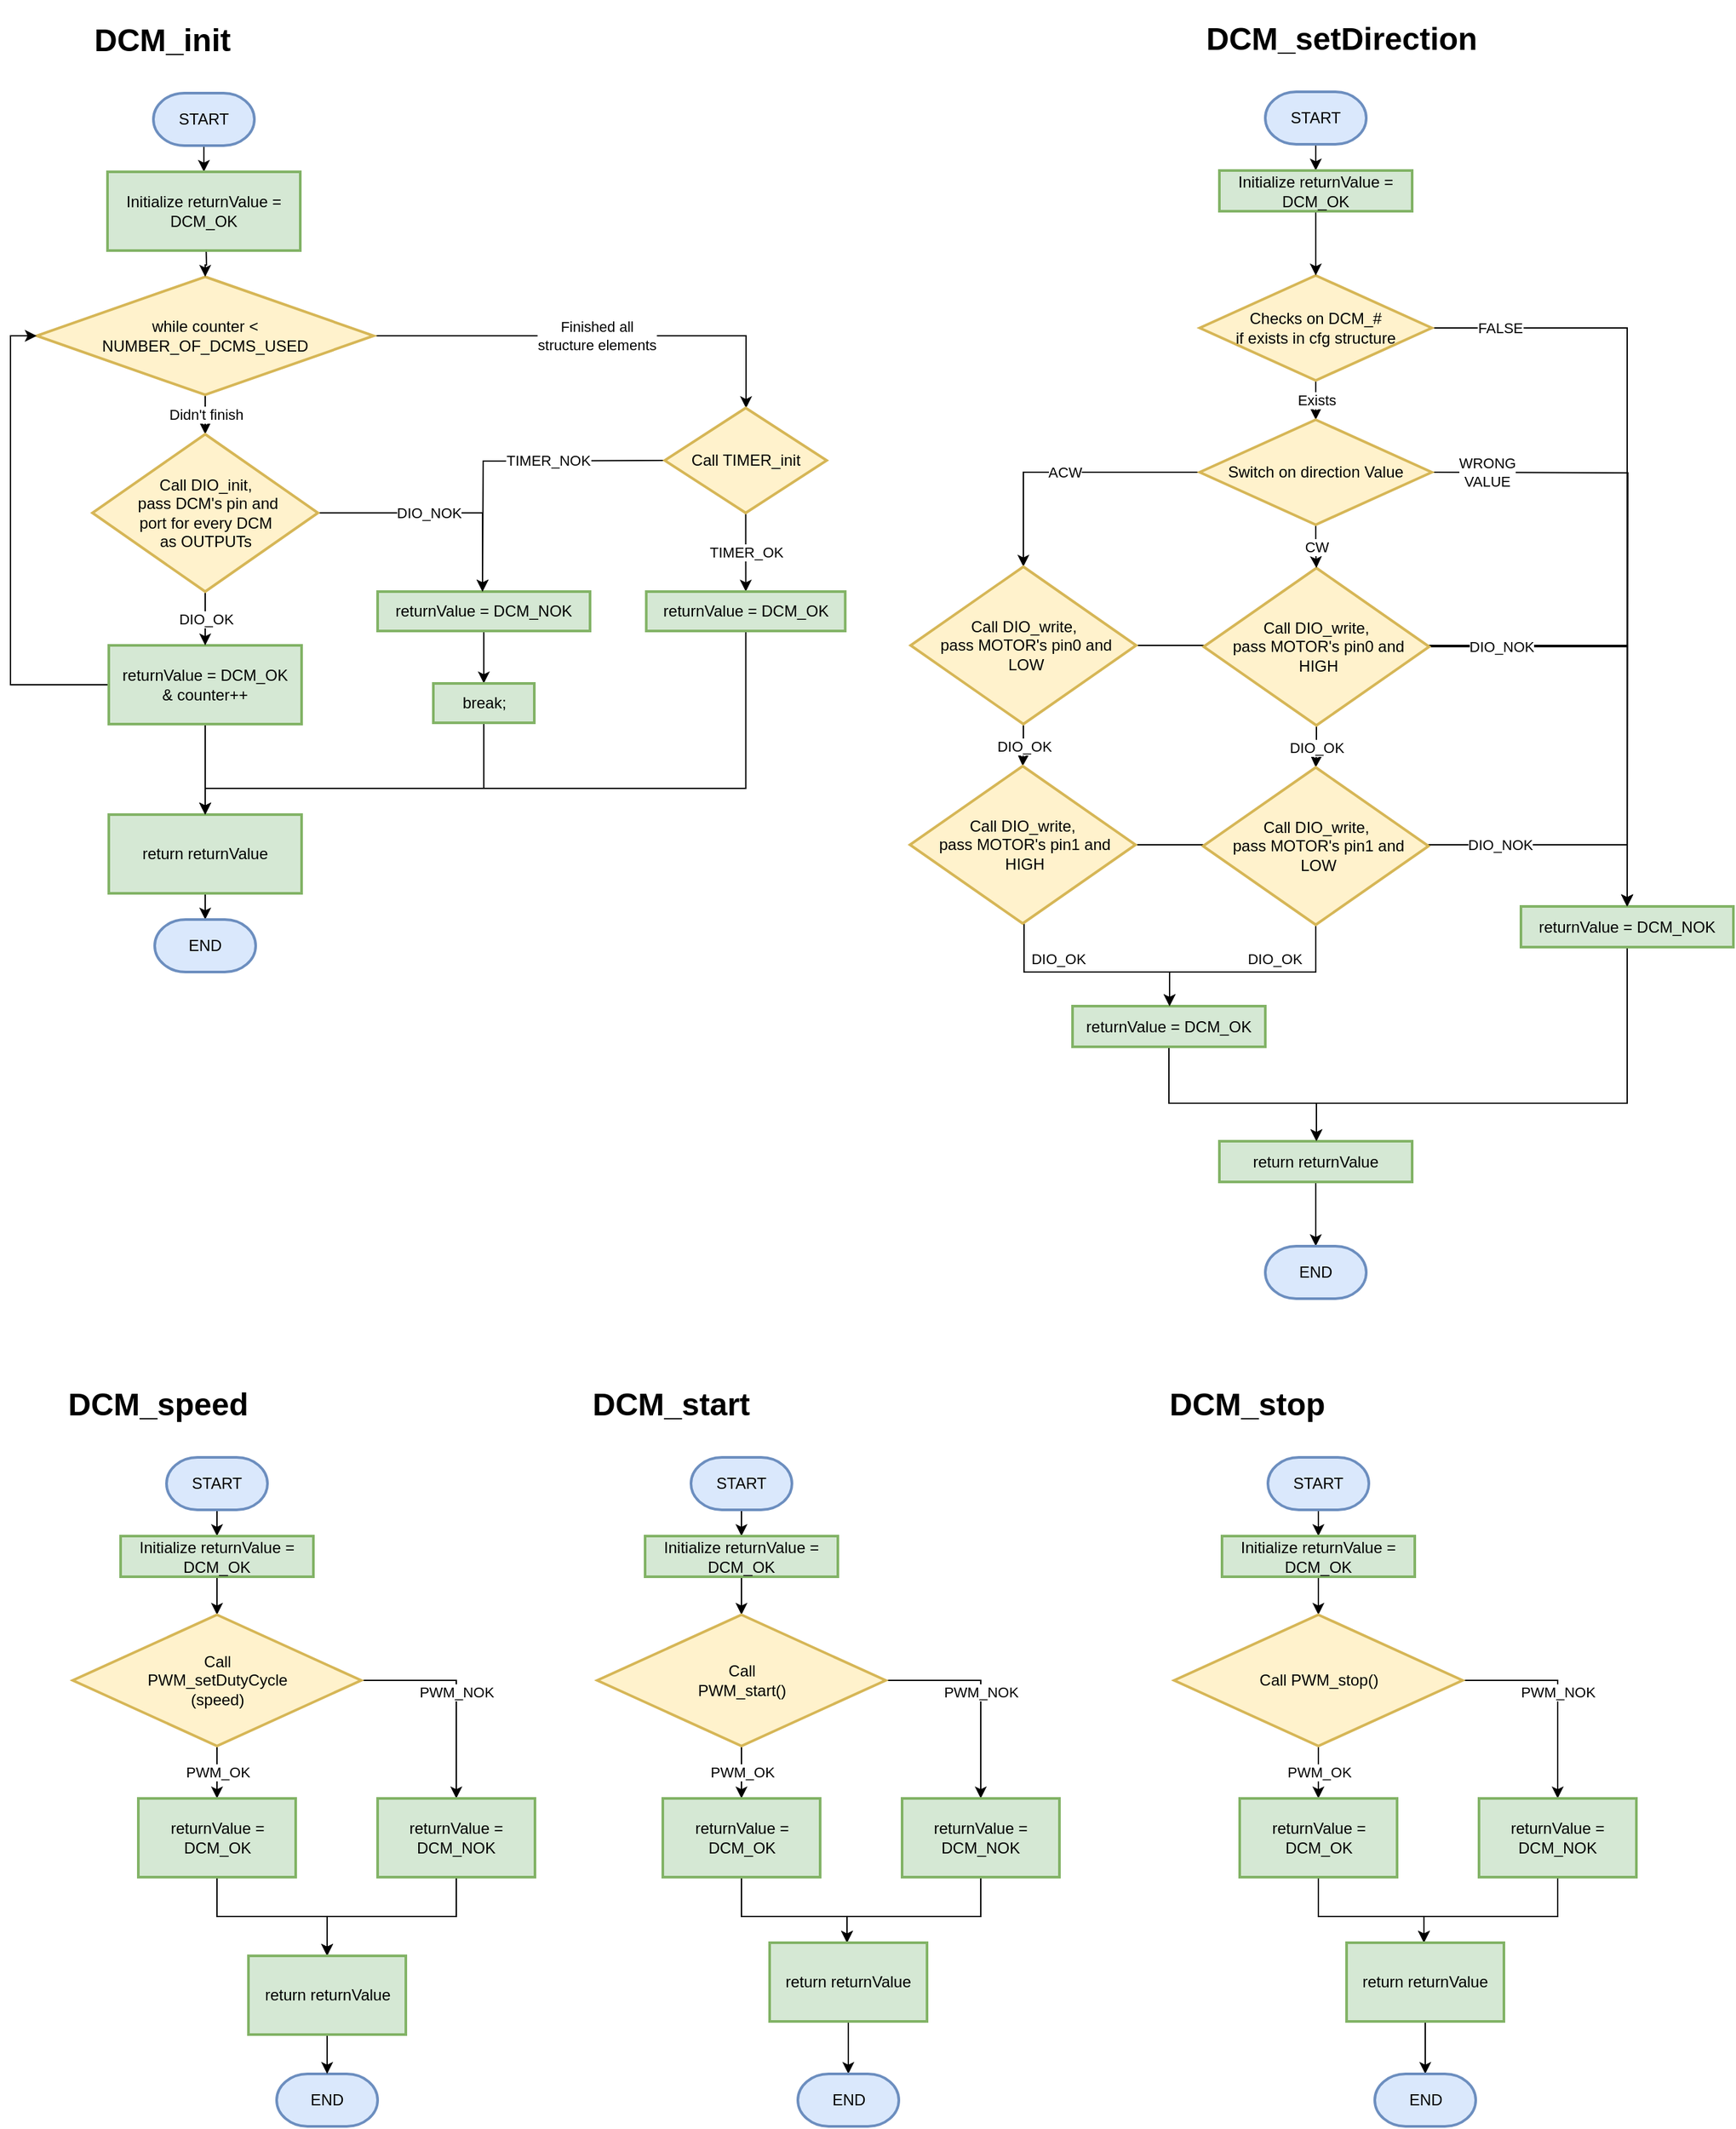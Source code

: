 <mxfile version="21.2.8" type="device">
  <diagram name="Page-1" id="h7wJhpdvngfzMZeWCJOA">
    <mxGraphModel dx="297" dy="667" grid="1" gridSize="10" guides="1" tooltips="1" connect="1" arrows="1" fold="1" page="1" pageScale="1" pageWidth="850" pageHeight="1100" math="0" shadow="0">
      <root>
        <mxCell id="0" />
        <mxCell id="1" parent="0" />
        <mxCell id="jRf3LkXl489e5Nsgonk6-60" style="edgeStyle=orthogonalEdgeStyle;rounded=0;orthogonalLoop=1;jettySize=auto;html=1;exitX=1;exitY=0.5;exitDx=0;exitDy=0;entryX=0.5;entryY=0;entryDx=0;entryDy=0;" parent="1" source="jRf3LkXl489e5Nsgonk6-57" target="jRf3LkXl489e5Nsgonk6-46" edge="1">
          <mxGeometry relative="1" as="geometry" />
        </mxCell>
        <mxCell id="jRf3LkXl489e5Nsgonk6-61" value="DIO_NOK&lt;br&gt;" style="edgeStyle=orthogonalEdgeStyle;rounded=0;orthogonalLoop=1;jettySize=auto;html=1;" parent="1" source="jRf3LkXl489e5Nsgonk6-58" target="jRf3LkXl489e5Nsgonk6-46" edge="1">
          <mxGeometry x="0.318" relative="1" as="geometry">
            <Array as="points">
              <mxPoint x="1274" y="673" />
            </Array>
            <mxPoint as="offset" />
          </mxGeometry>
        </mxCell>
        <mxCell id="jRf3LkXl489e5Nsgonk6-1" value="" style="edgeStyle=orthogonalEdgeStyle;rounded=0;orthogonalLoop=1;jettySize=auto;html=1;" parent="1" source="jRf3LkXl489e5Nsgonk6-2" target="jRf3LkXl489e5Nsgonk6-7" edge="1">
          <mxGeometry relative="1" as="geometry" />
        </mxCell>
        <mxCell id="jRf3LkXl489e5Nsgonk6-2" value="START" style="strokeWidth=2;html=1;shape=mxgraph.flowchart.terminator;whiteSpace=wrap;fillColor=#dae8fc;strokeColor=#6c8ebf;fontFamily=Helvetica;" parent="1" vertex="1">
          <mxGeometry x="150" y="100" width="77" height="40" as="geometry" />
        </mxCell>
        <mxCell id="jRf3LkXl489e5Nsgonk6-3" value="Didn&#39;t finish" style="edgeStyle=orthogonalEdgeStyle;rounded=0;orthogonalLoop=1;jettySize=auto;html=1;" parent="1" source="jRf3LkXl489e5Nsgonk6-5" target="jRf3LkXl489e5Nsgonk6-18" edge="1">
          <mxGeometry relative="1" as="geometry" />
        </mxCell>
        <mxCell id="jRf3LkXl489e5Nsgonk6-24" value="Finished all&lt;br&gt;structure elements" style="edgeStyle=orthogonalEdgeStyle;rounded=0;orthogonalLoop=1;jettySize=auto;html=1;" parent="1" source="jRf3LkXl489e5Nsgonk6-5" target="jRf3LkXl489e5Nsgonk6-23" edge="1">
          <mxGeometry relative="1" as="geometry">
            <Array as="points">
              <mxPoint x="602" y="285" />
            </Array>
          </mxGeometry>
        </mxCell>
        <mxCell id="jRf3LkXl489e5Nsgonk6-5" value="while counter &amp;lt; &lt;br&gt;NUMBER_OF_DCMS_USED" style="rhombus;whiteSpace=wrap;html=1;fillColor=#fff2cc;strokeColor=#d6b656;strokeWidth=2;fontFamily=Helvetica;" parent="1" vertex="1">
          <mxGeometry x="61" y="240" width="257" height="90" as="geometry" />
        </mxCell>
        <mxCell id="jRf3LkXl489e5Nsgonk6-6" value="" style="edgeStyle=orthogonalEdgeStyle;rounded=0;orthogonalLoop=1;jettySize=auto;html=1;" parent="1" target="jRf3LkXl489e5Nsgonk6-5" edge="1">
          <mxGeometry relative="1" as="geometry">
            <mxPoint x="190.0" y="210" as="sourcePoint" />
          </mxGeometry>
        </mxCell>
        <mxCell id="jRf3LkXl489e5Nsgonk6-7" value="Initialize returnValue = DCM_OK" style="whiteSpace=wrap;html=1;fillColor=#d5e8d4;strokeColor=#82b366;strokeWidth=2;fontFamily=Helvetica;" parent="1" vertex="1">
          <mxGeometry x="115" y="160" width="147" height="60" as="geometry" />
        </mxCell>
        <mxCell id="jRf3LkXl489e5Nsgonk6-8" value="&lt;h1&gt;DCM_init&lt;/h1&gt;" style="text;html=1;strokeColor=none;fillColor=none;spacing=5;spacingTop=-20;whiteSpace=wrap;overflow=hidden;rounded=0;" parent="1" vertex="1">
          <mxGeometry x="100" y="40" width="187" height="40" as="geometry" />
        </mxCell>
        <mxCell id="jRf3LkXl489e5Nsgonk6-9" style="edgeStyle=orthogonalEdgeStyle;rounded=0;orthogonalLoop=1;jettySize=auto;html=1;entryX=0;entryY=0.5;entryDx=0;entryDy=0;" parent="1" source="jRf3LkXl489e5Nsgonk6-10" target="jRf3LkXl489e5Nsgonk6-5" edge="1">
          <mxGeometry relative="1" as="geometry">
            <Array as="points">
              <mxPoint x="41" y="551" />
              <mxPoint x="41" y="285" />
            </Array>
          </mxGeometry>
        </mxCell>
        <mxCell id="jRf3LkXl489e5Nsgonk6-31" style="edgeStyle=orthogonalEdgeStyle;rounded=0;orthogonalLoop=1;jettySize=auto;html=1;" parent="1" source="jRf3LkXl489e5Nsgonk6-10" target="jRf3LkXl489e5Nsgonk6-12" edge="1">
          <mxGeometry relative="1" as="geometry" />
        </mxCell>
        <mxCell id="jRf3LkXl489e5Nsgonk6-10" value="returnValue = DCM_OK&lt;br&gt;&amp;amp; counter++" style="whiteSpace=wrap;html=1;fillColor=#d5e8d4;strokeColor=#82b366;strokeWidth=2;fontFamily=Helvetica;" parent="1" vertex="1">
          <mxGeometry x="116" y="521" width="147" height="60" as="geometry" />
        </mxCell>
        <mxCell id="jRf3LkXl489e5Nsgonk6-11" value="" style="edgeStyle=orthogonalEdgeStyle;rounded=0;orthogonalLoop=1;jettySize=auto;html=1;" parent="1" source="jRf3LkXl489e5Nsgonk6-12" target="jRf3LkXl489e5Nsgonk6-13" edge="1">
          <mxGeometry relative="1" as="geometry" />
        </mxCell>
        <mxCell id="jRf3LkXl489e5Nsgonk6-12" value="return returnValue" style="whiteSpace=wrap;html=1;fillColor=#d5e8d4;strokeColor=#82b366;strokeWidth=2;fontFamily=Helvetica;" parent="1" vertex="1">
          <mxGeometry x="116" y="650" width="147" height="60" as="geometry" />
        </mxCell>
        <mxCell id="jRf3LkXl489e5Nsgonk6-13" value="END" style="strokeWidth=2;html=1;shape=mxgraph.flowchart.terminator;whiteSpace=wrap;fillColor=#dae8fc;strokeColor=#6c8ebf;fontFamily=Helvetica;" parent="1" vertex="1">
          <mxGeometry x="151" y="730" width="77" height="40" as="geometry" />
        </mxCell>
        <mxCell id="jRf3LkXl489e5Nsgonk6-14" value="" style="edgeStyle=orthogonalEdgeStyle;rounded=0;orthogonalLoop=1;jettySize=auto;html=1;" parent="1" source="jRf3LkXl489e5Nsgonk6-15" target="jRf3LkXl489e5Nsgonk6-20" edge="1">
          <mxGeometry relative="1" as="geometry" />
        </mxCell>
        <mxCell id="jRf3LkXl489e5Nsgonk6-15" value="returnValue = DCM_NOK" style="whiteSpace=wrap;html=1;fillColor=#d5e8d4;strokeColor=#82b366;strokeWidth=2;" parent="1" vertex="1">
          <mxGeometry x="321" y="480" width="162" height="30" as="geometry" />
        </mxCell>
        <mxCell id="jRf3LkXl489e5Nsgonk6-16" value="DIO_OK" style="edgeStyle=orthogonalEdgeStyle;rounded=0;orthogonalLoop=1;jettySize=auto;html=1;" parent="1" source="jRf3LkXl489e5Nsgonk6-18" target="jRf3LkXl489e5Nsgonk6-10" edge="1">
          <mxGeometry relative="1" as="geometry" />
        </mxCell>
        <mxCell id="jRf3LkXl489e5Nsgonk6-17" value="DIO_NOK" style="edgeStyle=orthogonalEdgeStyle;rounded=0;orthogonalLoop=1;jettySize=auto;html=1;" parent="1" source="jRf3LkXl489e5Nsgonk6-18" target="jRf3LkXl489e5Nsgonk6-15" edge="1">
          <mxGeometry x="-0.089" relative="1" as="geometry">
            <Array as="points">
              <mxPoint x="401" y="420" />
            </Array>
            <mxPoint as="offset" />
          </mxGeometry>
        </mxCell>
        <mxCell id="jRf3LkXl489e5Nsgonk6-18" value="Call DIO_init,&lt;br&gt;&amp;nbsp;pass DCM&#39;s pin&amp;nbsp;and &lt;br&gt;port for every DCM&lt;br&gt;as OUTPUTs" style="rhombus;whiteSpace=wrap;html=1;fillColor=#fff2cc;strokeColor=#d6b656;strokeWidth=2;" parent="1" vertex="1">
          <mxGeometry x="103.5" y="360" width="172" height="120" as="geometry" />
        </mxCell>
        <mxCell id="jRf3LkXl489e5Nsgonk6-30" style="edgeStyle=orthogonalEdgeStyle;rounded=0;orthogonalLoop=1;jettySize=auto;html=1;entryX=0.5;entryY=0;entryDx=0;entryDy=0;" parent="1" source="jRf3LkXl489e5Nsgonk6-20" target="jRf3LkXl489e5Nsgonk6-12" edge="1">
          <mxGeometry relative="1" as="geometry">
            <Array as="points">
              <mxPoint x="402" y="630" />
              <mxPoint x="190" y="630" />
            </Array>
          </mxGeometry>
        </mxCell>
        <mxCell id="jRf3LkXl489e5Nsgonk6-20" value="break;" style="whiteSpace=wrap;html=1;fillColor=#d5e8d4;strokeColor=#82b366;strokeWidth=2;" parent="1" vertex="1">
          <mxGeometry x="363.5" y="550" width="77" height="30" as="geometry" />
        </mxCell>
        <mxCell id="jRf3LkXl489e5Nsgonk6-26" value="TIMER_NOK" style="edgeStyle=orthogonalEdgeStyle;rounded=0;orthogonalLoop=1;jettySize=auto;html=1;" parent="1" edge="1">
          <mxGeometry x="-0.252" relative="1" as="geometry">
            <mxPoint x="539.044" y="380.029" as="sourcePoint" />
            <mxPoint x="401" y="480" as="targetPoint" />
            <mxPoint as="offset" />
          </mxGeometry>
        </mxCell>
        <mxCell id="jRf3LkXl489e5Nsgonk6-28" value="TIMER_OK" style="edgeStyle=orthogonalEdgeStyle;rounded=0;orthogonalLoop=1;jettySize=auto;html=1;" parent="1" source="jRf3LkXl489e5Nsgonk6-23" target="jRf3LkXl489e5Nsgonk6-27" edge="1">
          <mxGeometry relative="1" as="geometry" />
        </mxCell>
        <mxCell id="jRf3LkXl489e5Nsgonk6-23" value="Call TIMER_init" style="rhombus;whiteSpace=wrap;html=1;fillColor=#fff2cc;strokeColor=#d6b656;strokeWidth=2;" parent="1" vertex="1">
          <mxGeometry x="540" y="340" width="123.5" height="80" as="geometry" />
        </mxCell>
        <mxCell id="jRf3LkXl489e5Nsgonk6-29" style="edgeStyle=orthogonalEdgeStyle;rounded=0;orthogonalLoop=1;jettySize=auto;html=1;entryX=0.5;entryY=0;entryDx=0;entryDy=0;" parent="1" source="jRf3LkXl489e5Nsgonk6-27" target="jRf3LkXl489e5Nsgonk6-12" edge="1">
          <mxGeometry relative="1" as="geometry">
            <Array as="points">
              <mxPoint x="602" y="630" />
              <mxPoint x="190" y="630" />
            </Array>
          </mxGeometry>
        </mxCell>
        <mxCell id="jRf3LkXl489e5Nsgonk6-27" value="returnValue = DCM_OK" style="whiteSpace=wrap;html=1;fillColor=#d5e8d4;strokeColor=#82b366;strokeWidth=2;" parent="1" vertex="1">
          <mxGeometry x="525.88" y="480" width="151.75" height="30" as="geometry" />
        </mxCell>
        <mxCell id="jRf3LkXl489e5Nsgonk6-32" value="" style="edgeStyle=orthogonalEdgeStyle;rounded=0;orthogonalLoop=1;jettySize=auto;html=1;" parent="1" source="jRf3LkXl489e5Nsgonk6-33" target="jRf3LkXl489e5Nsgonk6-38" edge="1">
          <mxGeometry relative="1" as="geometry" />
        </mxCell>
        <mxCell id="jRf3LkXl489e5Nsgonk6-33" value="START" style="strokeWidth=2;html=1;shape=mxgraph.flowchart.terminator;whiteSpace=wrap;fillColor=#dae8fc;strokeColor=#6c8ebf;fontFamily=Helvetica;" parent="1" vertex="1">
          <mxGeometry x="998" y="99" width="77" height="40" as="geometry" />
        </mxCell>
        <mxCell id="jRf3LkXl489e5Nsgonk6-34" value="FALSE" style="edgeStyle=orthogonalEdgeStyle;rounded=0;orthogonalLoop=1;jettySize=auto;html=1;" parent="1" source="jRf3LkXl489e5Nsgonk6-36" target="jRf3LkXl489e5Nsgonk6-46" edge="1">
          <mxGeometry x="-0.824" relative="1" as="geometry">
            <mxPoint as="offset" />
          </mxGeometry>
        </mxCell>
        <mxCell id="jRf3LkXl489e5Nsgonk6-51" value="Exists" style="edgeStyle=orthogonalEdgeStyle;rounded=0;orthogonalLoop=1;jettySize=auto;html=1;" parent="1" source="jRf3LkXl489e5Nsgonk6-36" target="jRf3LkXl489e5Nsgonk6-50" edge="1">
          <mxGeometry relative="1" as="geometry" />
        </mxCell>
        <mxCell id="jRf3LkXl489e5Nsgonk6-36" value="Checks on DCM_#&lt;br&gt;if exists in cfg structure" style="rhombus;whiteSpace=wrap;html=1;fillColor=#fff2cc;strokeColor=#d6b656;strokeWidth=2;fontFamily=Helvetica;" parent="1" vertex="1">
          <mxGeometry x="948" y="239" width="177" height="80" as="geometry" />
        </mxCell>
        <mxCell id="jRf3LkXl489e5Nsgonk6-65" value="" style="edgeStyle=orthogonalEdgeStyle;rounded=0;orthogonalLoop=1;jettySize=auto;html=1;" parent="1" source="jRf3LkXl489e5Nsgonk6-38" target="jRf3LkXl489e5Nsgonk6-36" edge="1">
          <mxGeometry relative="1" as="geometry" />
        </mxCell>
        <mxCell id="jRf3LkXl489e5Nsgonk6-38" value="Initialize returnValue = DCM_OK" style="whiteSpace=wrap;html=1;fillColor=#d5e8d4;strokeColor=#82b366;strokeWidth=2;fontFamily=Helvetica;" parent="1" vertex="1">
          <mxGeometry x="963" y="159" width="147" height="31" as="geometry" />
        </mxCell>
        <mxCell id="jRf3LkXl489e5Nsgonk6-39" value="&lt;h1&gt;DCM_setDirection&lt;/h1&gt;" style="text;html=1;strokeColor=none;fillColor=none;spacing=5;spacingTop=-20;whiteSpace=wrap;overflow=hidden;rounded=0;" parent="1" vertex="1">
          <mxGeometry x="948" y="39" width="279" height="40" as="geometry" />
        </mxCell>
        <mxCell id="jRf3LkXl489e5Nsgonk6-40" value="" style="edgeStyle=orthogonalEdgeStyle;rounded=0;orthogonalLoop=1;jettySize=auto;html=1;" parent="1" source="jRf3LkXl489e5Nsgonk6-41" target="jRf3LkXl489e5Nsgonk6-43" edge="1">
          <mxGeometry relative="1" as="geometry">
            <Array as="points">
              <mxPoint x="925" y="870" />
              <mxPoint x="1037" y="870" />
            </Array>
          </mxGeometry>
        </mxCell>
        <mxCell id="jRf3LkXl489e5Nsgonk6-41" value="returnValue = DCM_OK" style="whiteSpace=wrap;html=1;fillColor=#d5e8d4;strokeColor=#82b366;strokeWidth=2;fontFamily=Helvetica;" parent="1" vertex="1">
          <mxGeometry x="851" y="796" width="147" height="31" as="geometry" />
        </mxCell>
        <mxCell id="jRf3LkXl489e5Nsgonk6-42" value="" style="edgeStyle=orthogonalEdgeStyle;rounded=0;orthogonalLoop=1;jettySize=auto;html=1;" parent="1" source="jRf3LkXl489e5Nsgonk6-43" target="jRf3LkXl489e5Nsgonk6-44" edge="1">
          <mxGeometry relative="1" as="geometry" />
        </mxCell>
        <mxCell id="jRf3LkXl489e5Nsgonk6-43" value="return returnValue" style="whiteSpace=wrap;html=1;fillColor=#d5e8d4;strokeColor=#82b366;strokeWidth=2;fontFamily=Helvetica;" parent="1" vertex="1">
          <mxGeometry x="963" y="899" width="147" height="31" as="geometry" />
        </mxCell>
        <mxCell id="jRf3LkXl489e5Nsgonk6-44" value="END" style="strokeWidth=2;html=1;shape=mxgraph.flowchart.terminator;whiteSpace=wrap;fillColor=#dae8fc;strokeColor=#6c8ebf;fontFamily=Helvetica;" parent="1" vertex="1">
          <mxGeometry x="998" y="979" width="77" height="40" as="geometry" />
        </mxCell>
        <mxCell id="jRf3LkXl489e5Nsgonk6-64" style="edgeStyle=orthogonalEdgeStyle;rounded=0;orthogonalLoop=1;jettySize=auto;html=1;" parent="1" source="jRf3LkXl489e5Nsgonk6-46" target="jRf3LkXl489e5Nsgonk6-43" edge="1">
          <mxGeometry relative="1" as="geometry">
            <Array as="points">
              <mxPoint x="1274" y="870" />
              <mxPoint x="1037" y="870" />
            </Array>
          </mxGeometry>
        </mxCell>
        <mxCell id="jRf3LkXl489e5Nsgonk6-46" value="returnValue = DCM_NOK" style="whiteSpace=wrap;html=1;fillColor=#d5e8d4;strokeColor=#82b366;strokeWidth=2;" parent="1" vertex="1">
          <mxGeometry x="1193" y="720" width="162" height="31" as="geometry" />
        </mxCell>
        <mxCell id="jRf3LkXl489e5Nsgonk6-48" value="DIO_NOK&lt;br&gt;" style="edgeStyle=orthogonalEdgeStyle;rounded=0;orthogonalLoop=1;jettySize=auto;html=1;" parent="1" source="jRf3LkXl489e5Nsgonk6-49" target="jRf3LkXl489e5Nsgonk6-46" edge="1">
          <mxGeometry x="-0.691" relative="1" as="geometry">
            <mxPoint x="979.925" y="513.053" as="sourcePoint" />
            <mxPoint x="1104" y="570" as="targetPoint" />
            <Array as="points">
              <mxPoint x="1274" y="522" />
            </Array>
            <mxPoint x="1" as="offset" />
          </mxGeometry>
        </mxCell>
        <mxCell id="jRf3LkXl489e5Nsgonk6-55" value="DIO_OK" style="edgeStyle=orthogonalEdgeStyle;rounded=0;orthogonalLoop=1;jettySize=auto;html=1;" parent="1" source="jRf3LkXl489e5Nsgonk6-49" target="jRf3LkXl489e5Nsgonk6-54" edge="1">
          <mxGeometry relative="1" as="geometry" />
        </mxCell>
        <mxCell id="jRf3LkXl489e5Nsgonk6-49" value="Call DIO_write,&lt;br&gt;&amp;nbsp;pass MOTOR&#39;s pin0 and&lt;br&gt;&amp;nbsp;HIGH" style="rhombus;whiteSpace=wrap;html=1;fillColor=#fff2cc;strokeColor=#d6b656;strokeWidth=2;" parent="1" vertex="1">
          <mxGeometry x="951" y="462" width="172" height="120" as="geometry" />
        </mxCell>
        <mxCell id="jRf3LkXl489e5Nsgonk6-52" value="CW" style="edgeStyle=orthogonalEdgeStyle;rounded=0;orthogonalLoop=1;jettySize=auto;html=1;" parent="1" source="jRf3LkXl489e5Nsgonk6-50" target="jRf3LkXl489e5Nsgonk6-49" edge="1">
          <mxGeometry relative="1" as="geometry" />
        </mxCell>
        <mxCell id="jRf3LkXl489e5Nsgonk6-53" value="WRONG&lt;br&gt;VALUE" style="edgeStyle=orthogonalEdgeStyle;rounded=0;orthogonalLoop=1;jettySize=auto;html=1;" parent="1" edge="1">
          <mxGeometry x="-0.825" relative="1" as="geometry">
            <mxPoint x="1125.0" y="389" as="sourcePoint" />
            <mxPoint x="1274.0" y="720.0" as="targetPoint" />
            <mxPoint as="offset" />
          </mxGeometry>
        </mxCell>
        <mxCell id="jRf3LkXl489e5Nsgonk6-59" value="ACW" style="edgeStyle=orthogonalEdgeStyle;rounded=0;orthogonalLoop=1;jettySize=auto;html=1;" parent="1" source="jRf3LkXl489e5Nsgonk6-50" target="jRf3LkXl489e5Nsgonk6-57" edge="1">
          <mxGeometry relative="1" as="geometry" />
        </mxCell>
        <mxCell id="jRf3LkXl489e5Nsgonk6-50" value="Switch on direction Value" style="rhombus;whiteSpace=wrap;html=1;fillColor=#fff2cc;strokeColor=#d6b656;strokeWidth=2;fontFamily=Helvetica;" parent="1" vertex="1">
          <mxGeometry x="948" y="349" width="177" height="80" as="geometry" />
        </mxCell>
        <mxCell id="jRf3LkXl489e5Nsgonk6-63" value="DIO_OK&lt;br&gt;" style="edgeStyle=orthogonalEdgeStyle;rounded=0;orthogonalLoop=1;jettySize=auto;html=1;" parent="1" source="jRf3LkXl489e5Nsgonk6-54" target="jRf3LkXl489e5Nsgonk6-41" edge="1">
          <mxGeometry x="-0.217" y="-10" relative="1" as="geometry">
            <Array as="points">
              <mxPoint x="1037" y="770" />
              <mxPoint x="925" y="770" />
            </Array>
            <mxPoint as="offset" />
          </mxGeometry>
        </mxCell>
        <mxCell id="jRf3LkXl489e5Nsgonk6-54" value="Call DIO_write,&lt;br&gt;&amp;nbsp;pass MOTOR&#39;s pin1 and&lt;br&gt;&amp;nbsp;LOW" style="rhombus;whiteSpace=wrap;html=1;fillColor=#fff2cc;strokeColor=#d6b656;strokeWidth=2;" parent="1" vertex="1">
          <mxGeometry x="950.5" y="614" width="172" height="120" as="geometry" />
        </mxCell>
        <mxCell id="jRf3LkXl489e5Nsgonk6-56" value="DIO_OK" style="edgeStyle=orthogonalEdgeStyle;rounded=0;orthogonalLoop=1;jettySize=auto;html=1;" parent="1" source="jRf3LkXl489e5Nsgonk6-57" target="jRf3LkXl489e5Nsgonk6-58" edge="1">
          <mxGeometry relative="1" as="geometry" />
        </mxCell>
        <mxCell id="jRf3LkXl489e5Nsgonk6-57" value="Call DIO_write,&lt;br&gt;&amp;nbsp;pass MOTOR&#39;s pin0 and&lt;br&gt;&amp;nbsp;LOW" style="rhombus;whiteSpace=wrap;html=1;fillColor=#fff2cc;strokeColor=#d6b656;strokeWidth=2;" parent="1" vertex="1">
          <mxGeometry x="727.5" y="461" width="172" height="120" as="geometry" />
        </mxCell>
        <mxCell id="jRf3LkXl489e5Nsgonk6-62" value="DIO_OK" style="edgeStyle=orthogonalEdgeStyle;rounded=0;orthogonalLoop=1;jettySize=auto;html=1;exitX=0.5;exitY=1;exitDx=0;exitDy=0;" parent="1" source="jRf3LkXl489e5Nsgonk6-58" edge="1">
          <mxGeometry x="-0.274" y="10" relative="1" as="geometry">
            <mxPoint x="814.0" y="733.0" as="sourcePoint" />
            <mxPoint x="925.0" y="796" as="targetPoint" />
            <Array as="points">
              <mxPoint x="814" y="733" />
              <mxPoint x="814" y="770" />
              <mxPoint x="925" y="770" />
            </Array>
            <mxPoint as="offset" />
          </mxGeometry>
        </mxCell>
        <mxCell id="jRf3LkXl489e5Nsgonk6-58" value="Call DIO_write,&lt;br&gt;&amp;nbsp;pass MOTOR&#39;s pin1 and&lt;br&gt;&amp;nbsp;HIGH" style="rhombus;whiteSpace=wrap;html=1;fillColor=#fff2cc;strokeColor=#d6b656;strokeWidth=2;" parent="1" vertex="1">
          <mxGeometry x="727" y="613" width="172" height="120" as="geometry" />
        </mxCell>
        <mxCell id="jRf3LkXl489e5Nsgonk6-72" value="" style="edgeStyle=orthogonalEdgeStyle;rounded=0;orthogonalLoop=1;jettySize=auto;html=1;" parent="1" source="jRf3LkXl489e5Nsgonk6-73" target="jRf3LkXl489e5Nsgonk6-76" edge="1">
          <mxGeometry relative="1" as="geometry" />
        </mxCell>
        <mxCell id="jRf3LkXl489e5Nsgonk6-73" value="START" style="strokeWidth=2;html=1;shape=mxgraph.flowchart.terminator;whiteSpace=wrap;fillColor=#dae8fc;strokeColor=#6c8ebf;fontFamily=Helvetica;" parent="1" vertex="1">
          <mxGeometry x="160" y="1140" width="77" height="40" as="geometry" />
        </mxCell>
        <mxCell id="jRf3LkXl489e5Nsgonk6-80" value="" style="edgeStyle=orthogonalEdgeStyle;rounded=0;orthogonalLoop=1;jettySize=auto;html=1;" parent="1" source="jRf3LkXl489e5Nsgonk6-76" target="jRf3LkXl489e5Nsgonk6-78" edge="1">
          <mxGeometry relative="1" as="geometry" />
        </mxCell>
        <mxCell id="jRf3LkXl489e5Nsgonk6-76" value="Initialize returnValue = DCM_OK" style="whiteSpace=wrap;html=1;fillColor=#d5e8d4;strokeColor=#82b366;strokeWidth=2;fontFamily=Helvetica;" parent="1" vertex="1">
          <mxGeometry x="125" y="1200" width="147" height="31" as="geometry" />
        </mxCell>
        <mxCell id="jRf3LkXl489e5Nsgonk6-77" value="&lt;h1&gt;DCM_speed&lt;/h1&gt;" style="text;html=1;strokeColor=none;fillColor=none;spacing=5;spacingTop=-20;whiteSpace=wrap;overflow=hidden;rounded=0;" parent="1" vertex="1">
          <mxGeometry x="80" y="1080" width="279" height="40" as="geometry" />
        </mxCell>
        <mxCell id="jRf3LkXl489e5Nsgonk6-82" value="PWM_NOK" style="edgeStyle=orthogonalEdgeStyle;rounded=0;orthogonalLoop=1;jettySize=auto;html=1;" parent="1" source="jRf3LkXl489e5Nsgonk6-78" target="jRf3LkXl489e5Nsgonk6-81" edge="1">
          <mxGeometry relative="1" as="geometry" />
        </mxCell>
        <mxCell id="jRf3LkXl489e5Nsgonk6-84" value="PWM_OK" style="edgeStyle=orthogonalEdgeStyle;rounded=0;orthogonalLoop=1;jettySize=auto;html=1;" parent="1" source="jRf3LkXl489e5Nsgonk6-78" target="jRf3LkXl489e5Nsgonk6-83" edge="1">
          <mxGeometry relative="1" as="geometry" />
        </mxCell>
        <mxCell id="jRf3LkXl489e5Nsgonk6-78" value="Call &lt;br&gt;PWM_setDutyCycle&lt;br&gt;(speed)" style="rhombus;whiteSpace=wrap;html=1;fillColor=#fff2cc;strokeColor=#d6b656;strokeWidth=2;fontFamily=Helvetica;" parent="1" vertex="1">
          <mxGeometry x="88.5" y="1260" width="220" height="100" as="geometry" />
        </mxCell>
        <mxCell id="rYDkB8w7d_W1EDtp0ccx-3" style="edgeStyle=orthogonalEdgeStyle;rounded=0;orthogonalLoop=1;jettySize=auto;html=1;" edge="1" parent="1" source="jRf3LkXl489e5Nsgonk6-81" target="rYDkB8w7d_W1EDtp0ccx-2">
          <mxGeometry relative="1" as="geometry" />
        </mxCell>
        <mxCell id="jRf3LkXl489e5Nsgonk6-81" value="returnValue = DCM_NOK" style="whiteSpace=wrap;html=1;fillColor=#d5e8d4;strokeColor=#82b366;strokeWidth=2;" parent="1" vertex="1">
          <mxGeometry x="321" y="1400" width="120" height="60" as="geometry" />
        </mxCell>
        <mxCell id="rYDkB8w7d_W1EDtp0ccx-4" style="edgeStyle=orthogonalEdgeStyle;rounded=0;orthogonalLoop=1;jettySize=auto;html=1;" edge="1" parent="1" source="jRf3LkXl489e5Nsgonk6-83" target="rYDkB8w7d_W1EDtp0ccx-2">
          <mxGeometry relative="1" as="geometry" />
        </mxCell>
        <mxCell id="jRf3LkXl489e5Nsgonk6-83" value="returnValue = DCM_OK" style="whiteSpace=wrap;html=1;fillColor=#d5e8d4;strokeColor=#82b366;strokeWidth=2;" parent="1" vertex="1">
          <mxGeometry x="138.5" y="1400" width="120" height="60" as="geometry" />
        </mxCell>
        <mxCell id="jRf3LkXl489e5Nsgonk6-85" value="END" style="strokeWidth=2;html=1;shape=mxgraph.flowchart.terminator;whiteSpace=wrap;fillColor=#dae8fc;strokeColor=#6c8ebf;fontFamily=Helvetica;" parent="1" vertex="1">
          <mxGeometry x="244" y="1610" width="77" height="40" as="geometry" />
        </mxCell>
        <mxCell id="jRf3LkXl489e5Nsgonk6-88" value="" style="edgeStyle=orthogonalEdgeStyle;rounded=0;orthogonalLoop=1;jettySize=auto;html=1;" parent="1" source="jRf3LkXl489e5Nsgonk6-89" target="jRf3LkXl489e5Nsgonk6-91" edge="1">
          <mxGeometry relative="1" as="geometry" />
        </mxCell>
        <mxCell id="jRf3LkXl489e5Nsgonk6-89" value="START" style="strokeWidth=2;html=1;shape=mxgraph.flowchart.terminator;whiteSpace=wrap;fillColor=#dae8fc;strokeColor=#6c8ebf;fontFamily=Helvetica;" parent="1" vertex="1">
          <mxGeometry x="560" y="1140" width="77" height="40" as="geometry" />
        </mxCell>
        <mxCell id="jRf3LkXl489e5Nsgonk6-90" value="" style="edgeStyle=orthogonalEdgeStyle;rounded=0;orthogonalLoop=1;jettySize=auto;html=1;" parent="1" source="jRf3LkXl489e5Nsgonk6-91" target="jRf3LkXl489e5Nsgonk6-95" edge="1">
          <mxGeometry relative="1" as="geometry" />
        </mxCell>
        <mxCell id="jRf3LkXl489e5Nsgonk6-91" value="Initialize returnValue = DCM_OK" style="whiteSpace=wrap;html=1;fillColor=#d5e8d4;strokeColor=#82b366;strokeWidth=2;fontFamily=Helvetica;" parent="1" vertex="1">
          <mxGeometry x="525" y="1200" width="147" height="31" as="geometry" />
        </mxCell>
        <mxCell id="jRf3LkXl489e5Nsgonk6-92" value="&lt;h1&gt;DCM_start&lt;/h1&gt;" style="text;html=1;strokeColor=none;fillColor=none;spacing=5;spacingTop=-20;whiteSpace=wrap;overflow=hidden;rounded=0;" parent="1" vertex="1">
          <mxGeometry x="480" y="1080" width="279" height="40" as="geometry" />
        </mxCell>
        <mxCell id="jRf3LkXl489e5Nsgonk6-93" value="PWM_NOK" style="edgeStyle=orthogonalEdgeStyle;rounded=0;orthogonalLoop=1;jettySize=auto;html=1;" parent="1" source="jRf3LkXl489e5Nsgonk6-95" target="jRf3LkXl489e5Nsgonk6-97" edge="1">
          <mxGeometry relative="1" as="geometry" />
        </mxCell>
        <mxCell id="jRf3LkXl489e5Nsgonk6-94" value="PWM_OK" style="edgeStyle=orthogonalEdgeStyle;rounded=0;orthogonalLoop=1;jettySize=auto;html=1;" parent="1" source="jRf3LkXl489e5Nsgonk6-95" target="jRf3LkXl489e5Nsgonk6-99" edge="1">
          <mxGeometry relative="1" as="geometry" />
        </mxCell>
        <mxCell id="jRf3LkXl489e5Nsgonk6-95" value="Call &lt;br&gt;PWM_start()" style="rhombus;whiteSpace=wrap;html=1;fillColor=#fff2cc;strokeColor=#d6b656;strokeWidth=2;fontFamily=Helvetica;" parent="1" vertex="1">
          <mxGeometry x="488.5" y="1260" width="220" height="100" as="geometry" />
        </mxCell>
        <mxCell id="jRf3LkXl489e5Nsgonk6-96" style="edgeStyle=orthogonalEdgeStyle;rounded=0;orthogonalLoop=1;jettySize=auto;html=1;" parent="1" source="jRf3LkXl489e5Nsgonk6-97" edge="1">
          <mxGeometry relative="1" as="geometry">
            <Array as="points">
              <mxPoint x="781" y="1490" />
              <mxPoint x="679" y="1490" />
            </Array>
            <mxPoint x="679" y="1510" as="targetPoint" />
          </mxGeometry>
        </mxCell>
        <mxCell id="jRf3LkXl489e5Nsgonk6-97" value="returnValue = DCM_NOK" style="whiteSpace=wrap;html=1;fillColor=#d5e8d4;strokeColor=#82b366;strokeWidth=2;" parent="1" vertex="1">
          <mxGeometry x="721" y="1400" width="120" height="60" as="geometry" />
        </mxCell>
        <mxCell id="jRf3LkXl489e5Nsgonk6-98" style="edgeStyle=orthogonalEdgeStyle;rounded=0;orthogonalLoop=1;jettySize=auto;html=1;" parent="1" source="jRf3LkXl489e5Nsgonk6-99" edge="1">
          <mxGeometry relative="1" as="geometry">
            <Array as="points">
              <mxPoint x="599" y="1490" />
              <mxPoint x="679" y="1490" />
            </Array>
            <mxPoint x="679" y="1510" as="targetPoint" />
          </mxGeometry>
        </mxCell>
        <mxCell id="jRf3LkXl489e5Nsgonk6-99" value="returnValue = DCM_OK" style="whiteSpace=wrap;html=1;fillColor=#d5e8d4;strokeColor=#82b366;strokeWidth=2;" parent="1" vertex="1">
          <mxGeometry x="538.5" y="1400" width="120" height="60" as="geometry" />
        </mxCell>
        <mxCell id="jRf3LkXl489e5Nsgonk6-101" value="" style="edgeStyle=orthogonalEdgeStyle;rounded=0;orthogonalLoop=1;jettySize=auto;html=1;" parent="1" source="jRf3LkXl489e5Nsgonk6-102" target="jRf3LkXl489e5Nsgonk6-104" edge="1">
          <mxGeometry relative="1" as="geometry" />
        </mxCell>
        <mxCell id="jRf3LkXl489e5Nsgonk6-102" value="START" style="strokeWidth=2;html=1;shape=mxgraph.flowchart.terminator;whiteSpace=wrap;fillColor=#dae8fc;strokeColor=#6c8ebf;fontFamily=Helvetica;" parent="1" vertex="1">
          <mxGeometry x="1000" y="1140" width="77" height="40" as="geometry" />
        </mxCell>
        <mxCell id="jRf3LkXl489e5Nsgonk6-103" value="" style="edgeStyle=orthogonalEdgeStyle;rounded=0;orthogonalLoop=1;jettySize=auto;html=1;" parent="1" source="jRf3LkXl489e5Nsgonk6-104" target="jRf3LkXl489e5Nsgonk6-108" edge="1">
          <mxGeometry relative="1" as="geometry" />
        </mxCell>
        <mxCell id="jRf3LkXl489e5Nsgonk6-104" value="Initialize returnValue = DCM_OK" style="whiteSpace=wrap;html=1;fillColor=#d5e8d4;strokeColor=#82b366;strokeWidth=2;fontFamily=Helvetica;" parent="1" vertex="1">
          <mxGeometry x="965" y="1200" width="147" height="31" as="geometry" />
        </mxCell>
        <mxCell id="jRf3LkXl489e5Nsgonk6-105" value="&lt;h1&gt;DCM_stop&lt;/h1&gt;" style="text;html=1;strokeColor=none;fillColor=none;spacing=5;spacingTop=-20;whiteSpace=wrap;overflow=hidden;rounded=0;" parent="1" vertex="1">
          <mxGeometry x="920" y="1080" width="279" height="40" as="geometry" />
        </mxCell>
        <mxCell id="jRf3LkXl489e5Nsgonk6-106" value="PWM_NOK" style="edgeStyle=orthogonalEdgeStyle;rounded=0;orthogonalLoop=1;jettySize=auto;html=1;" parent="1" source="jRf3LkXl489e5Nsgonk6-108" target="jRf3LkXl489e5Nsgonk6-110" edge="1">
          <mxGeometry relative="1" as="geometry" />
        </mxCell>
        <mxCell id="jRf3LkXl489e5Nsgonk6-107" value="PWM_OK" style="edgeStyle=orthogonalEdgeStyle;rounded=0;orthogonalLoop=1;jettySize=auto;html=1;" parent="1" source="jRf3LkXl489e5Nsgonk6-108" target="jRf3LkXl489e5Nsgonk6-112" edge="1">
          <mxGeometry relative="1" as="geometry" />
        </mxCell>
        <mxCell id="jRf3LkXl489e5Nsgonk6-108" value="Call PWM_stop()" style="rhombus;whiteSpace=wrap;html=1;fillColor=#fff2cc;strokeColor=#d6b656;strokeWidth=2;fontFamily=Helvetica;" parent="1" vertex="1">
          <mxGeometry x="928.5" y="1260" width="220" height="100" as="geometry" />
        </mxCell>
        <mxCell id="jRf3LkXl489e5Nsgonk6-109" style="edgeStyle=orthogonalEdgeStyle;rounded=0;orthogonalLoop=1;jettySize=auto;html=1;" parent="1" source="jRf3LkXl489e5Nsgonk6-110" edge="1">
          <mxGeometry relative="1" as="geometry">
            <Array as="points">
              <mxPoint x="1221" y="1490" />
              <mxPoint x="1119" y="1490" />
            </Array>
            <mxPoint x="1119" y="1510" as="targetPoint" />
          </mxGeometry>
        </mxCell>
        <mxCell id="jRf3LkXl489e5Nsgonk6-110" value="returnValue = DCM_NOK" style="whiteSpace=wrap;html=1;fillColor=#d5e8d4;strokeColor=#82b366;strokeWidth=2;" parent="1" vertex="1">
          <mxGeometry x="1161" y="1400" width="120" height="60" as="geometry" />
        </mxCell>
        <mxCell id="jRf3LkXl489e5Nsgonk6-111" style="edgeStyle=orthogonalEdgeStyle;rounded=0;orthogonalLoop=1;jettySize=auto;html=1;" parent="1" source="jRf3LkXl489e5Nsgonk6-112" edge="1">
          <mxGeometry relative="1" as="geometry">
            <Array as="points">
              <mxPoint x="1039" y="1490" />
              <mxPoint x="1119" y="1490" />
            </Array>
            <mxPoint x="1119" y="1510" as="targetPoint" />
          </mxGeometry>
        </mxCell>
        <mxCell id="jRf3LkXl489e5Nsgonk6-112" value="returnValue = DCM_OK" style="whiteSpace=wrap;html=1;fillColor=#d5e8d4;strokeColor=#82b366;strokeWidth=2;" parent="1" vertex="1">
          <mxGeometry x="978.5" y="1400" width="120" height="60" as="geometry" />
        </mxCell>
        <mxCell id="rYDkB8w7d_W1EDtp0ccx-5" style="edgeStyle=orthogonalEdgeStyle;rounded=0;orthogonalLoop=1;jettySize=auto;html=1;" edge="1" parent="1" source="rYDkB8w7d_W1EDtp0ccx-2" target="jRf3LkXl489e5Nsgonk6-85">
          <mxGeometry relative="1" as="geometry" />
        </mxCell>
        <mxCell id="rYDkB8w7d_W1EDtp0ccx-2" value="return returnValue" style="whiteSpace=wrap;html=1;fillColor=#d5e8d4;strokeColor=#82b366;strokeWidth=2;" vertex="1" parent="1">
          <mxGeometry x="222.5" y="1520" width="120" height="60" as="geometry" />
        </mxCell>
        <mxCell id="rYDkB8w7d_W1EDtp0ccx-8" value="" style="edgeStyle=orthogonalEdgeStyle;rounded=0;orthogonalLoop=1;jettySize=auto;html=1;" edge="1" parent="1" source="rYDkB8w7d_W1EDtp0ccx-6" target="rYDkB8w7d_W1EDtp0ccx-7">
          <mxGeometry relative="1" as="geometry" />
        </mxCell>
        <mxCell id="rYDkB8w7d_W1EDtp0ccx-6" value="return returnValue" style="whiteSpace=wrap;html=1;fillColor=#d5e8d4;strokeColor=#82b366;strokeWidth=2;" vertex="1" parent="1">
          <mxGeometry x="620" y="1510" width="120" height="60" as="geometry" />
        </mxCell>
        <mxCell id="rYDkB8w7d_W1EDtp0ccx-7" value="END" style="strokeWidth=2;html=1;shape=mxgraph.flowchart.terminator;whiteSpace=wrap;fillColor=#dae8fc;strokeColor=#6c8ebf;fontFamily=Helvetica;" vertex="1" parent="1">
          <mxGeometry x="641.5" y="1610" width="77" height="40" as="geometry" />
        </mxCell>
        <mxCell id="rYDkB8w7d_W1EDtp0ccx-13" value="" style="edgeStyle=orthogonalEdgeStyle;rounded=0;orthogonalLoop=1;jettySize=auto;html=1;" edge="1" parent="1" source="rYDkB8w7d_W1EDtp0ccx-9" target="rYDkB8w7d_W1EDtp0ccx-12">
          <mxGeometry relative="1" as="geometry" />
        </mxCell>
        <mxCell id="rYDkB8w7d_W1EDtp0ccx-9" value="return returnValue" style="whiteSpace=wrap;html=1;fillColor=#d5e8d4;strokeColor=#82b366;strokeWidth=2;" vertex="1" parent="1">
          <mxGeometry x="1060" y="1510" width="120" height="60" as="geometry" />
        </mxCell>
        <mxCell id="rYDkB8w7d_W1EDtp0ccx-12" value="END" style="strokeWidth=2;html=1;shape=mxgraph.flowchart.terminator;whiteSpace=wrap;fillColor=#dae8fc;strokeColor=#6c8ebf;fontFamily=Helvetica;" vertex="1" parent="1">
          <mxGeometry x="1081.5" y="1610" width="77" height="40" as="geometry" />
        </mxCell>
      </root>
    </mxGraphModel>
  </diagram>
</mxfile>

